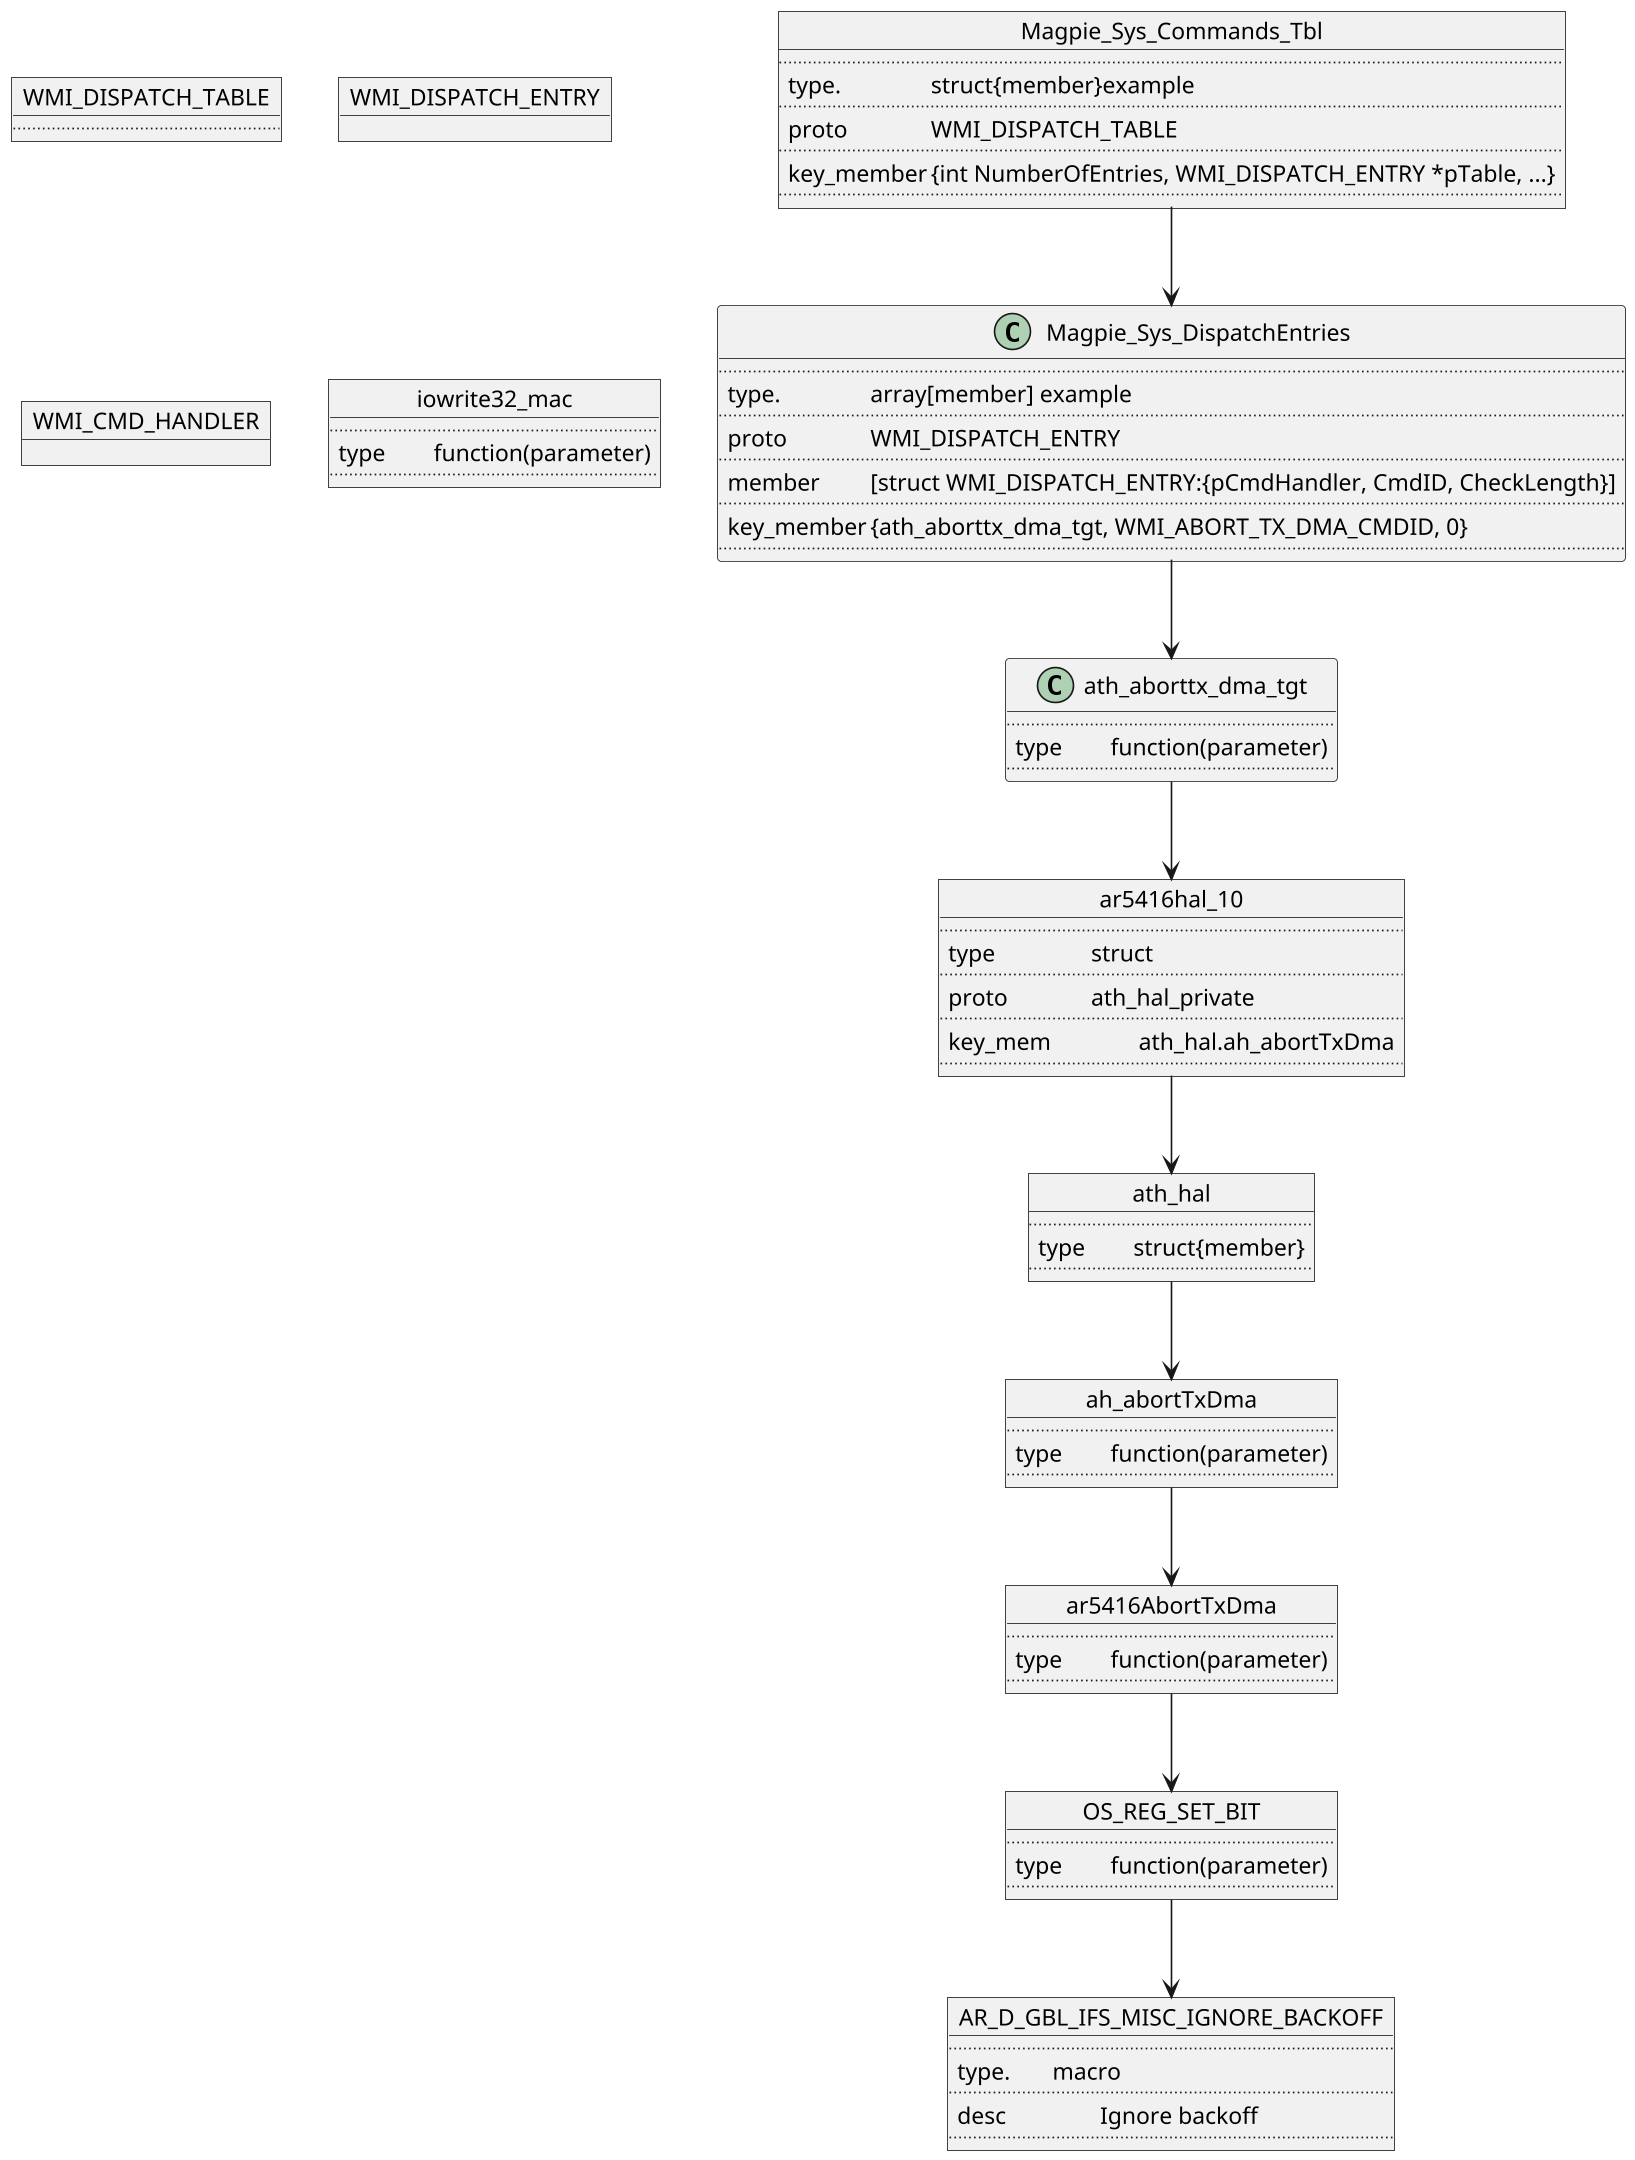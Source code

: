 @startuml
scale 4096*2160

object WMI_DISPATCH_TABLE{
	..

}

object WMI_DISPATCH_ENTRY{

}

object WMI_CMD_HANDLER{

}





object Magpie_Sys_Commands_Tbl{
	..
	type.		struct{member}example
	..
	proto		WMI_DISPATCH_TABLE	
	..
	key_member	{int NumberOfEntries, WMI_DISPATCH_ENTRY *pTable, ...}
	..
	}

Magpie_Sys_Commands_Tbl --> Magpie_Sys_DispatchEntries

object Magpie_Sys_DispatchEntries{
	..
	type.		array[member] example
	..
	proto		WMI_DISPATCH_ENTRY	
	..
	member		[struct WMI_DISPATCH_ENTRY:{pCmdHandler, CmdID, CheckLength}]
	..
	key_member	{ath_aborttx_dma_tgt, WMI_ABORT_TX_DMA_CMDID, 0}
	..

}

Magpie_Sys_DispatchEntries --> ath_aborttx_dma_tgt

object ath_aborttx_dma_tgt{
	..
	type		function(parameter)
	..
}

object ath_hal{
	..
	type		struct{member}
	..
}

object ar5416hal_10{
	..
	type			struct
	..
	proto		ath_hal_private
	..
	key_mem		ath_hal.ah_abortTxDma
	..
}

object ah_abortTxDma{
	..
	type		function(parameter)
	..
}

object ar5416AbortTxDma{
	..
	type		function(parameter)
	..
}

object OS_REG_SET_BIT{
	..
	type		function(parameter)
	..
}
object AR_D_GBL_IFS_MISC_IGNORE_BACKOFF{
	..
	type.	macro
	..
	desc		Ignore backoff
	..
}
object iowrite32_mac{
	..
	type		function(parameter)
	..
}

ath_aborttx_dma_tgt --> ar5416hal_10
ar5416hal_10 --> ath_hal
ath_hal --> ah_abortTxDma
ah_abortTxDma --> ar5416AbortTxDma
ar5416AbortTxDma --> OS_REG_SET_BIT
OS_REG_SET_BIT --> AR_D_GBL_IFS_MISC_IGNORE_BACKOFF
@enduml
	
